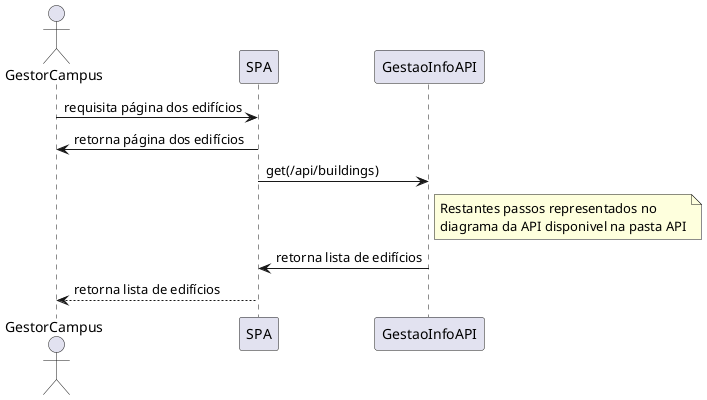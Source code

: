 @startuml

actor GestorCampus as User

participant SPA
participant "GestaoInfoAPI" as API

User -> SPA: requisita página dos edifícios
SPA -> User: retorna página dos edifícios

SPA -> API: get(/api/buildings)

note right of API 
    Restantes passos representados no 
    diagrama da API disponivel na pasta API
end note

API -> SPA: retorna lista de edifícios
SPA --> User: retorna lista de edifícios

@enduml